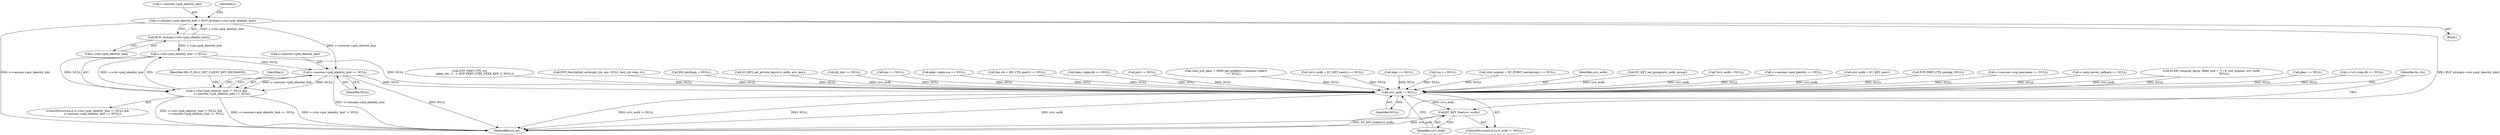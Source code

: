 digraph "0_openssl_3c66a669dfc7b3792f7af0758ea26fe8502ce70c@API" {
"1001734" [label="(Call,s->session->psk_identity_hint = BUF_strdup(s->ctx->psk_identity_hint))"];
"1001740" [label="(Call,BUF_strdup(s->ctx->psk_identity_hint))"];
"1001755" [label="(Call,s->session->psk_identity_hint == NULL)"];
"1001747" [label="(Call,s->ctx->psk_identity_hint != NULL &&\n            s->session->psk_identity_hint == NULL)"];
"1002148" [label="(Call,srvr_ecdh != NULL)"];
"1002151" [label="(Call,EC_KEY_free(srvr_ecdh))"];
"1001740" [label="(Call,BUF_strdup(s->ctx->psk_identity_hint))"];
"1002148" [label="(Call,srvr_ecdh != NULL)"];
"1000616" [label="(Call,skey == NULL)"];
"1000260" [label="(Call,rsa == NULL)"];
"1001334" [label="(Call,(clnt_ecpoint = EC_POINT_new(group)) == NULL)"];
"1002149" [label="(Identifier,srvr_ecdh)"];
"1001321" [label="(Call,EC_KEY_set_group(srvr_ecdh, group))"];
"1001755" [label="(Call,s->session->psk_identity_hint == NULL)"];
"1000169" [label="(Call,*srvr_ecdh = NULL)"];
"1001708" [label="(Call,s->session->psk_identity == NULL)"];
"1001735" [label="(Call,s->session->psk_identity_hint)"];
"1002151" [label="(Call,EC_KEY_free(srvr_ecdh))"];
"1002150" [label="(Identifier,NULL)"];
"1001761" [label="(Identifier,NULL)"];
"1001268" [label="(Call,srvr_ecdh = EC_KEY_new())"];
"1002005" [label="(Call,EVP_PKEY_CTX_new(pk, NULL))"];
"1001895" [label="(Call,s->session->srp_username == NULL)"];
"1001544" [label="(Block,)"];
"1001747" [label="(Call,s->ctx->psk_identity_hint != NULL &&\n            s->session->psk_identity_hint == NULL)"];
"1001590" [label="(Call,s->psk_server_callback == NULL)"];
"1001741" [label="(Call,s->ctx->psk_identity_hint)"];
"1001475" [label="(Call,ECDH_compute_key(p, (field_size + 7) / 8, clnt_ecpoint, srvr_ecdh,\n                             NULL))"];
"1000286" [label="(Call,pkey == NULL)"];
"1002154" [label="(Identifier,bn_ctx)"];
"1001746" [label="(ControlStructure,if (s->ctx->psk_identity_hint != NULL &&\n            s->session->psk_identity_hint == NULL))"];
"1000649" [label="(Call,s->s3->tmp.dh == NULL)"];
"1002163" [label="(MethodReturn,int)"];
"1002098" [label="(Call,EVP_PKEY_CTX_ctrl\n            (pkey_ctx, -1, -1, EVP_PKEY_CTRL_PEER_KEY, 2, NULL))"];
"1001064" [label="(Call,EVP_DecryptInit_ex(&ciph_ctx, enc, NULL, kssl_ctx->key, iv))"];
"1002152" [label="(Identifier,srvr_ecdh)"];
"1001830" [label="(Call,BN_bin2bn(p, i, NULL))"];
"1001325" [label="(Call,EC_KEY_set_private_key(srvr_ecdh, priv_key))"];
"1001748" [label="(Call,s->ctx->psk_identity_hint != NULL)"];
"1000704" [label="(Call,dh_clnt == NULL)"];
"1001053" [label="(Call,enc == NULL)"];
"1001764" [label="(Identifier,SSL_F_SSL3_GET_CLIENT_KEY_EXCHANGE)"];
"1000295" [label="(Call,pkey->pkey.rsa == NULL)"];
"1001734" [label="(Call,s->session->psk_identity_hint = BUF_strdup(s->ctx->psk_identity_hint))"];
"1002147" [label="(ControlStructure,if (srvr_ecdh != NULL))"];
"1001770" [label="(Identifier,s)"];
"1001409" [label="(Call,(bn_ctx = BN_CTX_new()) == NULL)"];
"1000625" [label="(Call,skey->pkey.dh == NULL)"];
"1000730" [label="(Call,pub == NULL)"];
"1001364" [label="(Call,(clnt_pub_pkey = X509_get_pubkey(s->session->peer))\n                 == NULL)"];
"1001267" [label="(Call,(srvr_ecdh = EC_KEY_new()) == NULL)"];
"1001756" [label="(Call,s->session->psk_identity_hint)"];
"1001751" [label="(Identifier,s)"];
"1001734" -> "1001544"  [label="AST: "];
"1001734" -> "1001740"  [label="CFG: "];
"1001735" -> "1001734"  [label="AST: "];
"1001740" -> "1001734"  [label="AST: "];
"1001751" -> "1001734"  [label="CFG: "];
"1001734" -> "1002163"  [label="DDG: s->session->psk_identity_hint"];
"1001734" -> "1002163"  [label="DDG: BUF_strdup(s->ctx->psk_identity_hint)"];
"1001740" -> "1001734"  [label="DDG: s->ctx->psk_identity_hint"];
"1001734" -> "1001755"  [label="DDG: s->session->psk_identity_hint"];
"1001740" -> "1001741"  [label="CFG: "];
"1001741" -> "1001740"  [label="AST: "];
"1001740" -> "1001748"  [label="DDG: s->ctx->psk_identity_hint"];
"1001755" -> "1001747"  [label="AST: "];
"1001755" -> "1001761"  [label="CFG: "];
"1001756" -> "1001755"  [label="AST: "];
"1001761" -> "1001755"  [label="AST: "];
"1001747" -> "1001755"  [label="CFG: "];
"1001755" -> "1002163"  [label="DDG: s->session->psk_identity_hint"];
"1001755" -> "1002163"  [label="DDG: NULL"];
"1001755" -> "1001747"  [label="DDG: s->session->psk_identity_hint"];
"1001755" -> "1001747"  [label="DDG: NULL"];
"1001748" -> "1001755"  [label="DDG: NULL"];
"1001755" -> "1002148"  [label="DDG: NULL"];
"1001747" -> "1001746"  [label="AST: "];
"1001747" -> "1001748"  [label="CFG: "];
"1001748" -> "1001747"  [label="AST: "];
"1001764" -> "1001747"  [label="CFG: "];
"1001770" -> "1001747"  [label="CFG: "];
"1001747" -> "1002163"  [label="DDG: s->ctx->psk_identity_hint != NULL &&\n            s->session->psk_identity_hint == NULL"];
"1001747" -> "1002163"  [label="DDG: s->session->psk_identity_hint == NULL"];
"1001747" -> "1002163"  [label="DDG: s->ctx->psk_identity_hint != NULL"];
"1001748" -> "1001747"  [label="DDG: s->ctx->psk_identity_hint"];
"1001748" -> "1001747"  [label="DDG: NULL"];
"1002148" -> "1002147"  [label="AST: "];
"1002148" -> "1002150"  [label="CFG: "];
"1002149" -> "1002148"  [label="AST: "];
"1002150" -> "1002148"  [label="AST: "];
"1002152" -> "1002148"  [label="CFG: "];
"1002154" -> "1002148"  [label="CFG: "];
"1002148" -> "1002163"  [label="DDG: srvr_ecdh != NULL"];
"1002148" -> "1002163"  [label="DDG: NULL"];
"1002148" -> "1002163"  [label="DDG: srvr_ecdh"];
"1001325" -> "1002148"  [label="DDG: srvr_ecdh"];
"1001321" -> "1002148"  [label="DDG: srvr_ecdh"];
"1001475" -> "1002148"  [label="DDG: srvr_ecdh"];
"1001475" -> "1002148"  [label="DDG: NULL"];
"1001268" -> "1002148"  [label="DDG: srvr_ecdh"];
"1000169" -> "1002148"  [label="DDG: srvr_ecdh"];
"1001053" -> "1002148"  [label="DDG: NULL"];
"1001830" -> "1002148"  [label="DDG: NULL"];
"1000295" -> "1002148"  [label="DDG: NULL"];
"1001590" -> "1002148"  [label="DDG: NULL"];
"1000704" -> "1002148"  [label="DDG: NULL"];
"1000730" -> "1002148"  [label="DDG: NULL"];
"1001409" -> "1002148"  [label="DDG: NULL"];
"1001364" -> "1002148"  [label="DDG: NULL"];
"1000616" -> "1002148"  [label="DDG: NULL"];
"1002098" -> "1002148"  [label="DDG: NULL"];
"1002005" -> "1002148"  [label="DDG: NULL"];
"1001267" -> "1002148"  [label="DDG: NULL"];
"1000625" -> "1002148"  [label="DDG: NULL"];
"1001748" -> "1002148"  [label="DDG: NULL"];
"1000260" -> "1002148"  [label="DDG: NULL"];
"1001064" -> "1002148"  [label="DDG: NULL"];
"1001895" -> "1002148"  [label="DDG: NULL"];
"1001334" -> "1002148"  [label="DDG: NULL"];
"1001708" -> "1002148"  [label="DDG: NULL"];
"1000286" -> "1002148"  [label="DDG: NULL"];
"1000649" -> "1002148"  [label="DDG: NULL"];
"1002148" -> "1002151"  [label="DDG: srvr_ecdh"];
"1002151" -> "1002147"  [label="AST: "];
"1002151" -> "1002152"  [label="CFG: "];
"1002152" -> "1002151"  [label="AST: "];
"1002154" -> "1002151"  [label="CFG: "];
"1002151" -> "1002163"  [label="DDG: srvr_ecdh"];
"1002151" -> "1002163"  [label="DDG: EC_KEY_free(srvr_ecdh)"];
}
